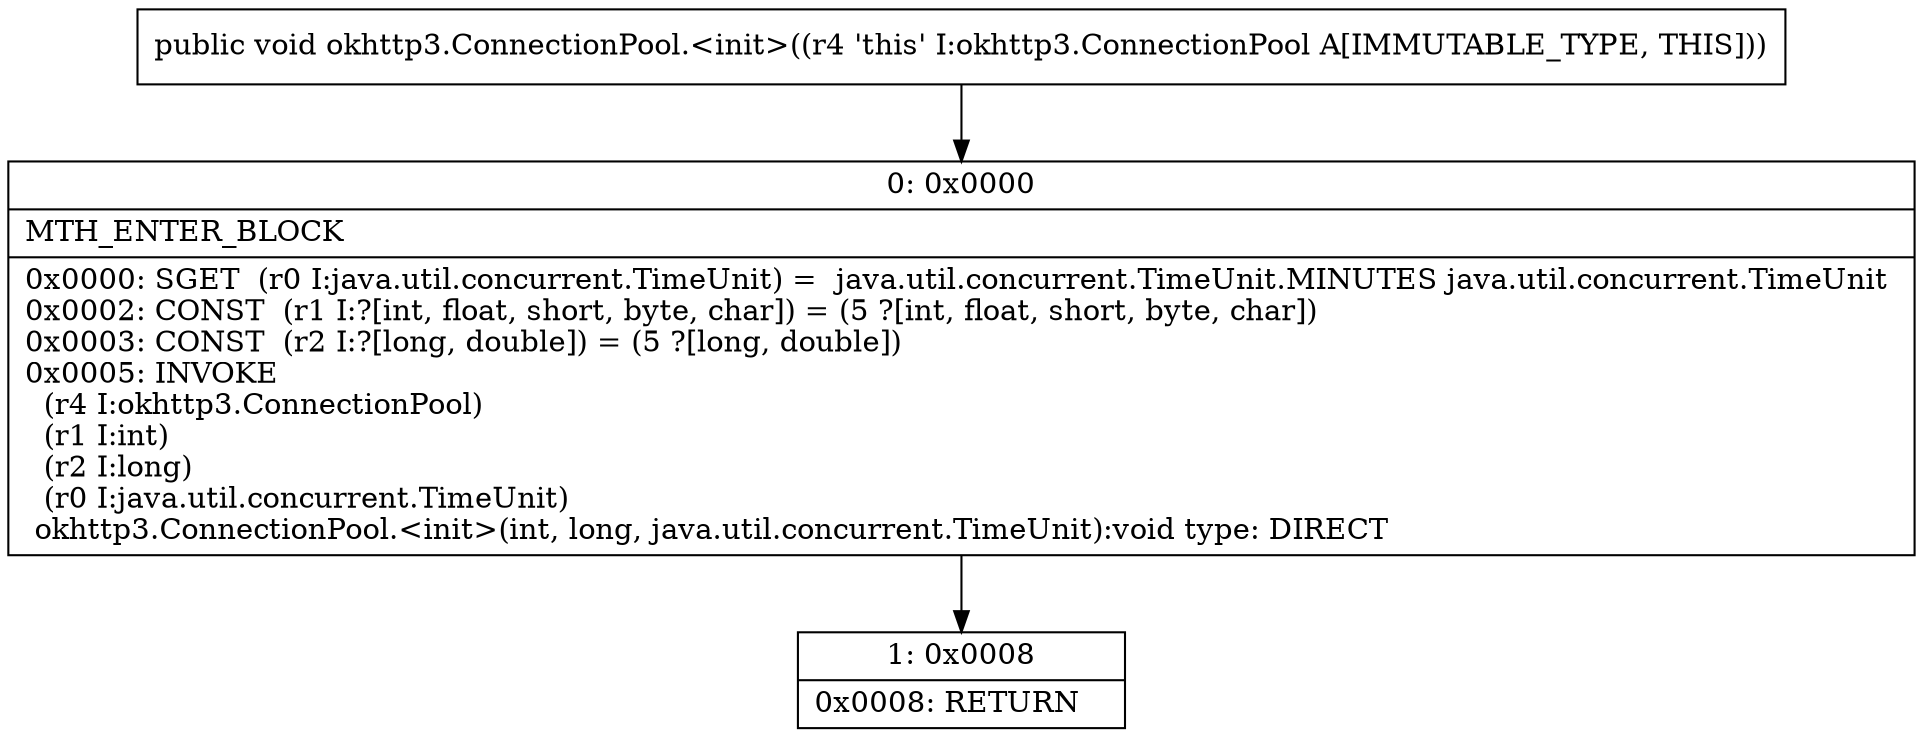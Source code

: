 digraph "CFG forokhttp3.ConnectionPool.\<init\>()V" {
Node_0 [shape=record,label="{0\:\ 0x0000|MTH_ENTER_BLOCK\l|0x0000: SGET  (r0 I:java.util.concurrent.TimeUnit) =  java.util.concurrent.TimeUnit.MINUTES java.util.concurrent.TimeUnit \l0x0002: CONST  (r1 I:?[int, float, short, byte, char]) = (5 ?[int, float, short, byte, char]) \l0x0003: CONST  (r2 I:?[long, double]) = (5 ?[long, double]) \l0x0005: INVOKE  \l  (r4 I:okhttp3.ConnectionPool)\l  (r1 I:int)\l  (r2 I:long)\l  (r0 I:java.util.concurrent.TimeUnit)\l okhttp3.ConnectionPool.\<init\>(int, long, java.util.concurrent.TimeUnit):void type: DIRECT \l}"];
Node_1 [shape=record,label="{1\:\ 0x0008|0x0008: RETURN   \l}"];
MethodNode[shape=record,label="{public void okhttp3.ConnectionPool.\<init\>((r4 'this' I:okhttp3.ConnectionPool A[IMMUTABLE_TYPE, THIS])) }"];
MethodNode -> Node_0;
Node_0 -> Node_1;
}

